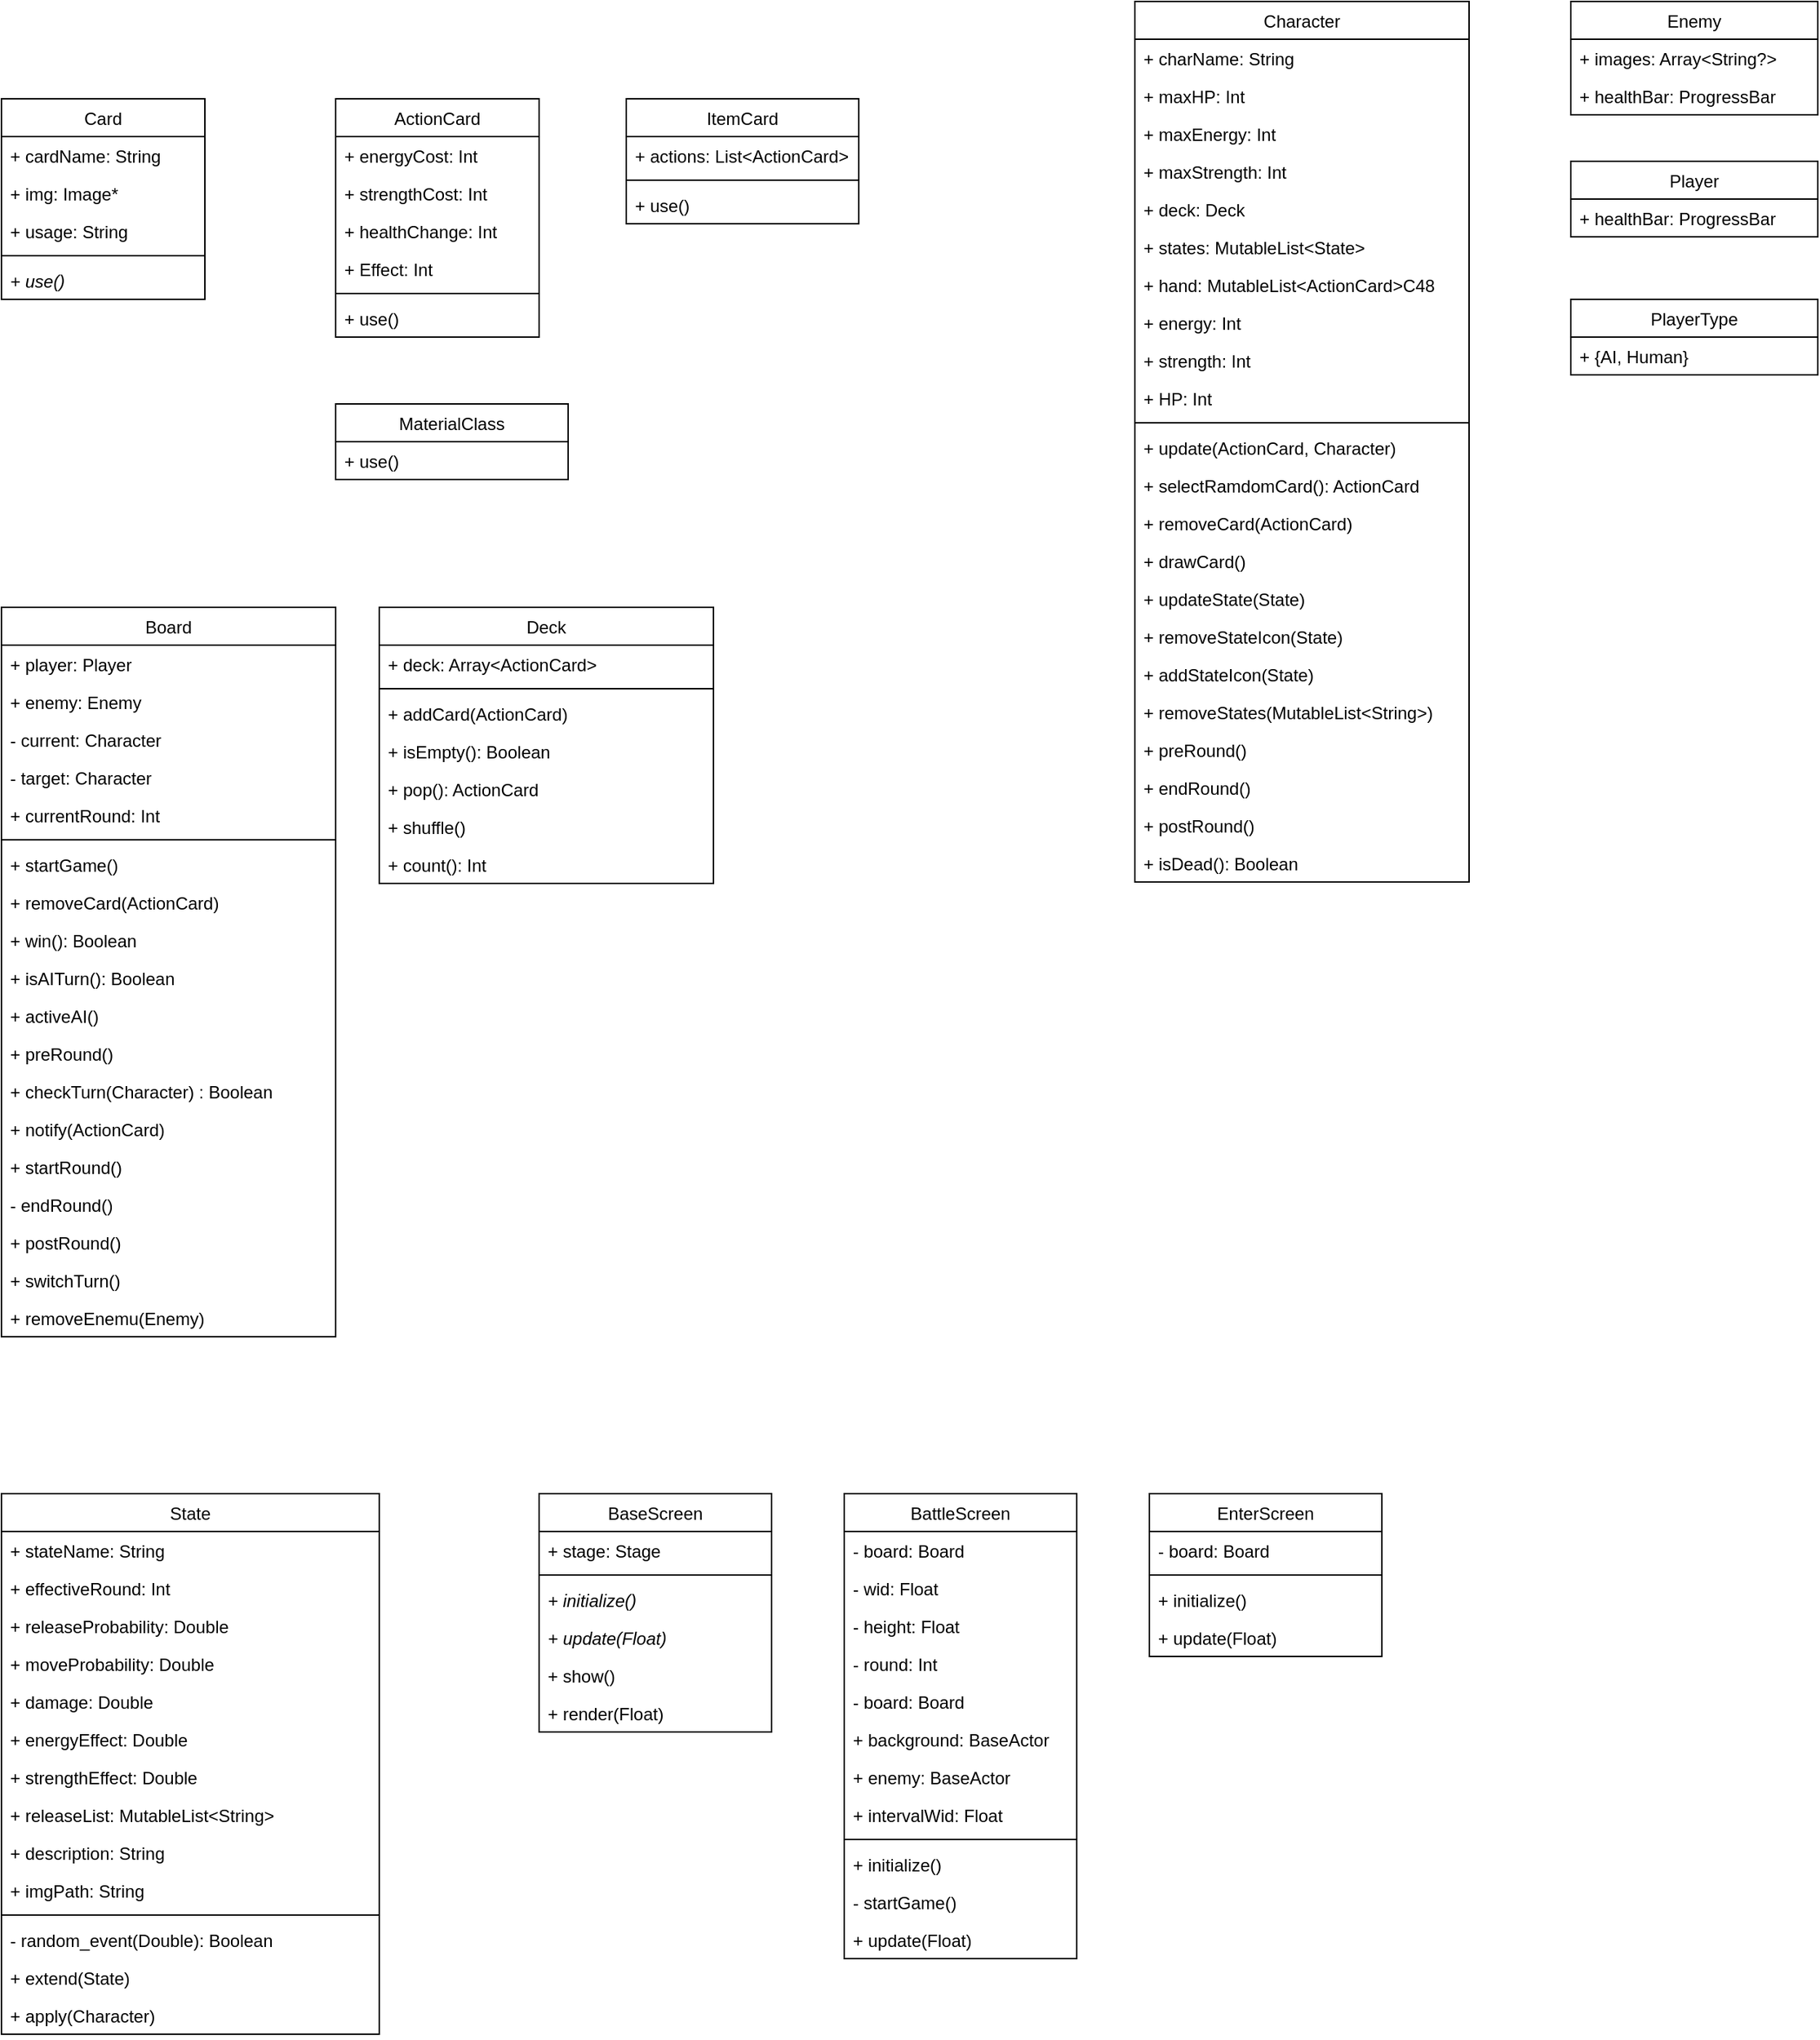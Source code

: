 <mxfile version="20.0.4" type="device"><diagram id="X81jbySocuGmmmKS2RKw" name="Page-1"><mxGraphModel dx="782" dy="2286" grid="1" gridSize="10" guides="1" tooltips="1" connect="1" arrows="1" fold="1" page="1" pageScale="1" pageWidth="827" pageHeight="1169" math="0" shadow="0"><root><mxCell id="0"/><mxCell id="1" parent="0"/><mxCell id="I0N0pDY5UOBhrxKhIaMf-1" value="Card" style="swimlane;fontStyle=0;childLayout=stackLayout;horizontal=1;startSize=26;fillColor=none;horizontalStack=0;resizeParent=1;resizeParentMax=0;resizeLast=0;collapsible=1;marginBottom=0;" vertex="1" parent="1"><mxGeometry x="80" y="-1080" width="140" height="138" as="geometry"/></mxCell><mxCell id="I0N0pDY5UOBhrxKhIaMf-2" value="+ cardName: String" style="text;strokeColor=none;fillColor=none;align=left;verticalAlign=top;spacingLeft=4;spacingRight=4;overflow=hidden;rotatable=0;points=[[0,0.5],[1,0.5]];portConstraint=eastwest;" vertex="1" parent="I0N0pDY5UOBhrxKhIaMf-1"><mxGeometry y="26" width="140" height="26" as="geometry"/></mxCell><mxCell id="I0N0pDY5UOBhrxKhIaMf-3" value="+ img: Image*" style="text;strokeColor=none;fillColor=none;align=left;verticalAlign=top;spacingLeft=4;spacingRight=4;overflow=hidden;rotatable=0;points=[[0,0.5],[1,0.5]];portConstraint=eastwest;" vertex="1" parent="I0N0pDY5UOBhrxKhIaMf-1"><mxGeometry y="52" width="140" height="26" as="geometry"/></mxCell><mxCell id="I0N0pDY5UOBhrxKhIaMf-4" value="+ usage: String" style="text;strokeColor=none;fillColor=none;align=left;verticalAlign=top;spacingLeft=4;spacingRight=4;overflow=hidden;rotatable=0;points=[[0,0.5],[1,0.5]];portConstraint=eastwest;" vertex="1" parent="I0N0pDY5UOBhrxKhIaMf-1"><mxGeometry y="78" width="140" height="26" as="geometry"/></mxCell><mxCell id="I0N0pDY5UOBhrxKhIaMf-5" value="" style="line;strokeWidth=1;fillColor=none;align=left;verticalAlign=middle;spacingTop=-1;spacingLeft=3;spacingRight=3;rotatable=0;labelPosition=right;points=[];portConstraint=eastwest;" vertex="1" parent="I0N0pDY5UOBhrxKhIaMf-1"><mxGeometry y="104" width="140" height="8" as="geometry"/></mxCell><mxCell id="I0N0pDY5UOBhrxKhIaMf-6" value="+ use()" style="text;strokeColor=none;fillColor=none;align=left;verticalAlign=top;spacingLeft=4;spacingRight=4;overflow=hidden;rotatable=0;points=[[0,0.5],[1,0.5]];portConstraint=eastwest;fontStyle=2" vertex="1" parent="I0N0pDY5UOBhrxKhIaMf-1"><mxGeometry y="112" width="140" height="26" as="geometry"/></mxCell><mxCell id="I0N0pDY5UOBhrxKhIaMf-7" value="ActionCard" style="swimlane;fontStyle=0;childLayout=stackLayout;horizontal=1;startSize=26;fillColor=none;horizontalStack=0;resizeParent=1;resizeParentMax=0;resizeLast=0;collapsible=1;marginBottom=0;" vertex="1" parent="1"><mxGeometry x="310" y="-1080" width="140" height="164" as="geometry"/></mxCell><mxCell id="I0N0pDY5UOBhrxKhIaMf-9" value="+ energyCost: Int" style="text;strokeColor=none;fillColor=none;align=left;verticalAlign=top;spacingLeft=4;spacingRight=4;overflow=hidden;rotatable=0;points=[[0,0.5],[1,0.5]];portConstraint=eastwest;" vertex="1" parent="I0N0pDY5UOBhrxKhIaMf-7"><mxGeometry y="26" width="140" height="26" as="geometry"/></mxCell><mxCell id="I0N0pDY5UOBhrxKhIaMf-10" value="+ strengthCost: Int" style="text;strokeColor=none;fillColor=none;align=left;verticalAlign=top;spacingLeft=4;spacingRight=4;overflow=hidden;rotatable=0;points=[[0,0.5],[1,0.5]];portConstraint=eastwest;" vertex="1" parent="I0N0pDY5UOBhrxKhIaMf-7"><mxGeometry y="52" width="140" height="26" as="geometry"/></mxCell><mxCell id="I0N0pDY5UOBhrxKhIaMf-13" value="+ healthChange: Int" style="text;strokeColor=none;fillColor=none;align=left;verticalAlign=top;spacingLeft=4;spacingRight=4;overflow=hidden;rotatable=0;points=[[0,0.5],[1,0.5]];portConstraint=eastwest;" vertex="1" parent="I0N0pDY5UOBhrxKhIaMf-7"><mxGeometry y="78" width="140" height="26" as="geometry"/></mxCell><mxCell id="I0N0pDY5UOBhrxKhIaMf-14" value="+ Effect: Int" style="text;strokeColor=none;fillColor=none;align=left;verticalAlign=top;spacingLeft=4;spacingRight=4;overflow=hidden;rotatable=0;points=[[0,0.5],[1,0.5]];portConstraint=eastwest;" vertex="1" parent="I0N0pDY5UOBhrxKhIaMf-7"><mxGeometry y="104" width="140" height="26" as="geometry"/></mxCell><mxCell id="I0N0pDY5UOBhrxKhIaMf-11" value="" style="line;strokeWidth=1;fillColor=none;align=left;verticalAlign=middle;spacingTop=-1;spacingLeft=3;spacingRight=3;rotatable=0;labelPosition=right;points=[];portConstraint=eastwest;" vertex="1" parent="I0N0pDY5UOBhrxKhIaMf-7"><mxGeometry y="130" width="140" height="8" as="geometry"/></mxCell><mxCell id="I0N0pDY5UOBhrxKhIaMf-12" value="+ use()" style="text;strokeColor=none;fillColor=none;align=left;verticalAlign=top;spacingLeft=4;spacingRight=4;overflow=hidden;rotatable=0;points=[[0,0.5],[1,0.5]];portConstraint=eastwest;fontStyle=0" vertex="1" parent="I0N0pDY5UOBhrxKhIaMf-7"><mxGeometry y="138" width="140" height="26" as="geometry"/></mxCell><mxCell id="I0N0pDY5UOBhrxKhIaMf-15" value="ItemCard" style="swimlane;fontStyle=0;childLayout=stackLayout;horizontal=1;startSize=26;fillColor=none;horizontalStack=0;resizeParent=1;resizeParentMax=0;resizeLast=0;collapsible=1;marginBottom=0;" vertex="1" parent="1"><mxGeometry x="510" y="-1080" width="160" height="86" as="geometry"/></mxCell><mxCell id="I0N0pDY5UOBhrxKhIaMf-16" value="+ actions: List&lt;ActionCard&gt;" style="text;strokeColor=none;fillColor=none;align=left;verticalAlign=top;spacingLeft=4;spacingRight=4;overflow=hidden;rotatable=0;points=[[0,0.5],[1,0.5]];portConstraint=eastwest;" vertex="1" parent="I0N0pDY5UOBhrxKhIaMf-15"><mxGeometry y="26" width="160" height="26" as="geometry"/></mxCell><mxCell id="I0N0pDY5UOBhrxKhIaMf-20" value="" style="line;strokeWidth=1;fillColor=none;align=left;verticalAlign=middle;spacingTop=-1;spacingLeft=3;spacingRight=3;rotatable=0;labelPosition=right;points=[];portConstraint=eastwest;" vertex="1" parent="I0N0pDY5UOBhrxKhIaMf-15"><mxGeometry y="52" width="160" height="8" as="geometry"/></mxCell><mxCell id="I0N0pDY5UOBhrxKhIaMf-21" value="+ use()" style="text;strokeColor=none;fillColor=none;align=left;verticalAlign=top;spacingLeft=4;spacingRight=4;overflow=hidden;rotatable=0;points=[[0,0.5],[1,0.5]];portConstraint=eastwest;fontStyle=0" vertex="1" parent="I0N0pDY5UOBhrxKhIaMf-15"><mxGeometry y="60" width="160" height="26" as="geometry"/></mxCell><mxCell id="I0N0pDY5UOBhrxKhIaMf-22" value="MaterialClass" style="swimlane;fontStyle=0;childLayout=stackLayout;horizontal=1;startSize=26;fillColor=none;horizontalStack=0;resizeParent=1;resizeParentMax=0;resizeLast=0;collapsible=1;marginBottom=0;" vertex="1" parent="1"><mxGeometry x="310" y="-870" width="160" height="52" as="geometry"/></mxCell><mxCell id="I0N0pDY5UOBhrxKhIaMf-25" value="+ use()" style="text;strokeColor=none;fillColor=none;align=left;verticalAlign=top;spacingLeft=4;spacingRight=4;overflow=hidden;rotatable=0;points=[[0,0.5],[1,0.5]];portConstraint=eastwest;fontStyle=0" vertex="1" parent="I0N0pDY5UOBhrxKhIaMf-22"><mxGeometry y="26" width="160" height="26" as="geometry"/></mxCell><mxCell id="I0N0pDY5UOBhrxKhIaMf-26" value="Board" style="swimlane;fontStyle=0;childLayout=stackLayout;horizontal=1;startSize=26;fillColor=none;horizontalStack=0;resizeParent=1;resizeParentMax=0;resizeLast=0;collapsible=1;marginBottom=0;" vertex="1" parent="1"><mxGeometry x="80" y="-730" width="230" height="502" as="geometry"/></mxCell><mxCell id="I0N0pDY5UOBhrxKhIaMf-27" value="+ player: Player" style="text;strokeColor=none;fillColor=none;align=left;verticalAlign=top;spacingLeft=4;spacingRight=4;overflow=hidden;rotatable=0;points=[[0,0.5],[1,0.5]];portConstraint=eastwest;" vertex="1" parent="I0N0pDY5UOBhrxKhIaMf-26"><mxGeometry y="26" width="230" height="26" as="geometry"/></mxCell><mxCell id="I0N0pDY5UOBhrxKhIaMf-28" value="+ enemy: Enemy" style="text;strokeColor=none;fillColor=none;align=left;verticalAlign=top;spacingLeft=4;spacingRight=4;overflow=hidden;rotatable=0;points=[[0,0.5],[1,0.5]];portConstraint=eastwest;" vertex="1" parent="I0N0pDY5UOBhrxKhIaMf-26"><mxGeometry y="52" width="230" height="26" as="geometry"/></mxCell><mxCell id="I0N0pDY5UOBhrxKhIaMf-29" value="- current: Character" style="text;strokeColor=none;fillColor=none;align=left;verticalAlign=top;spacingLeft=4;spacingRight=4;overflow=hidden;rotatable=0;points=[[0,0.5],[1,0.5]];portConstraint=eastwest;" vertex="1" parent="I0N0pDY5UOBhrxKhIaMf-26"><mxGeometry y="78" width="230" height="26" as="geometry"/></mxCell><mxCell id="I0N0pDY5UOBhrxKhIaMf-30" value="- target: Character" style="text;strokeColor=none;fillColor=none;align=left;verticalAlign=top;spacingLeft=4;spacingRight=4;overflow=hidden;rotatable=0;points=[[0,0.5],[1,0.5]];portConstraint=eastwest;" vertex="1" parent="I0N0pDY5UOBhrxKhIaMf-26"><mxGeometry y="104" width="230" height="26" as="geometry"/></mxCell><mxCell id="I0N0pDY5UOBhrxKhIaMf-35" value="+ currentRound: Int" style="text;strokeColor=none;fillColor=none;align=left;verticalAlign=top;spacingLeft=4;spacingRight=4;overflow=hidden;rotatable=0;points=[[0,0.5],[1,0.5]];portConstraint=eastwest;" vertex="1" parent="I0N0pDY5UOBhrxKhIaMf-26"><mxGeometry y="130" width="230" height="26" as="geometry"/></mxCell><mxCell id="I0N0pDY5UOBhrxKhIaMf-31" value="" style="line;strokeWidth=1;fillColor=none;align=left;verticalAlign=middle;spacingTop=-1;spacingLeft=3;spacingRight=3;rotatable=0;labelPosition=right;points=[];portConstraint=eastwest;" vertex="1" parent="I0N0pDY5UOBhrxKhIaMf-26"><mxGeometry y="156" width="230" height="8" as="geometry"/></mxCell><mxCell id="I0N0pDY5UOBhrxKhIaMf-32" value="+ startGame()" style="text;strokeColor=none;fillColor=none;align=left;verticalAlign=top;spacingLeft=4;spacingRight=4;overflow=hidden;rotatable=0;points=[[0,0.5],[1,0.5]];portConstraint=eastwest;" vertex="1" parent="I0N0pDY5UOBhrxKhIaMf-26"><mxGeometry y="164" width="230" height="26" as="geometry"/></mxCell><mxCell id="I0N0pDY5UOBhrxKhIaMf-33" value="+ removeCard(ActionCard)" style="text;strokeColor=none;fillColor=none;align=left;verticalAlign=top;spacingLeft=4;spacingRight=4;overflow=hidden;rotatable=0;points=[[0,0.5],[1,0.5]];portConstraint=eastwest;" vertex="1" parent="I0N0pDY5UOBhrxKhIaMf-26"><mxGeometry y="190" width="230" height="26" as="geometry"/></mxCell><mxCell id="I0N0pDY5UOBhrxKhIaMf-34" value="+ win(): Boolean" style="text;strokeColor=none;fillColor=none;align=left;verticalAlign=top;spacingLeft=4;spacingRight=4;overflow=hidden;rotatable=0;points=[[0,0.5],[1,0.5]];portConstraint=eastwest;" vertex="1" parent="I0N0pDY5UOBhrxKhIaMf-26"><mxGeometry y="216" width="230" height="26" as="geometry"/></mxCell><mxCell id="I0N0pDY5UOBhrxKhIaMf-36" value="+ isAITurn(): Boolean" style="text;strokeColor=none;fillColor=none;align=left;verticalAlign=top;spacingLeft=4;spacingRight=4;overflow=hidden;rotatable=0;points=[[0,0.5],[1,0.5]];portConstraint=eastwest;" vertex="1" parent="I0N0pDY5UOBhrxKhIaMf-26"><mxGeometry y="242" width="230" height="26" as="geometry"/></mxCell><mxCell id="I0N0pDY5UOBhrxKhIaMf-37" value="+ activeAI()" style="text;strokeColor=none;fillColor=none;align=left;verticalAlign=top;spacingLeft=4;spacingRight=4;overflow=hidden;rotatable=0;points=[[0,0.5],[1,0.5]];portConstraint=eastwest;" vertex="1" parent="I0N0pDY5UOBhrxKhIaMf-26"><mxGeometry y="268" width="230" height="26" as="geometry"/></mxCell><mxCell id="I0N0pDY5UOBhrxKhIaMf-38" value="+ preRound()" style="text;strokeColor=none;fillColor=none;align=left;verticalAlign=top;spacingLeft=4;spacingRight=4;overflow=hidden;rotatable=0;points=[[0,0.5],[1,0.5]];portConstraint=eastwest;" vertex="1" parent="I0N0pDY5UOBhrxKhIaMf-26"><mxGeometry y="294" width="230" height="26" as="geometry"/></mxCell><mxCell id="I0N0pDY5UOBhrxKhIaMf-46" value="+ checkTurn(Character) : Boolean" style="text;strokeColor=none;fillColor=none;align=left;verticalAlign=top;spacingLeft=4;spacingRight=4;overflow=hidden;rotatable=0;points=[[0,0.5],[1,0.5]];portConstraint=eastwest;" vertex="1" parent="I0N0pDY5UOBhrxKhIaMf-26"><mxGeometry y="320" width="230" height="26" as="geometry"/></mxCell><mxCell id="I0N0pDY5UOBhrxKhIaMf-47" value="+ notify(ActionCard)" style="text;strokeColor=none;fillColor=none;align=left;verticalAlign=top;spacingLeft=4;spacingRight=4;overflow=hidden;rotatable=0;points=[[0,0.5],[1,0.5]];portConstraint=eastwest;" vertex="1" parent="I0N0pDY5UOBhrxKhIaMf-26"><mxGeometry y="346" width="230" height="26" as="geometry"/></mxCell><mxCell id="I0N0pDY5UOBhrxKhIaMf-45" value="+ startRound()" style="text;strokeColor=none;fillColor=none;align=left;verticalAlign=top;spacingLeft=4;spacingRight=4;overflow=hidden;rotatable=0;points=[[0,0.5],[1,0.5]];portConstraint=eastwest;" vertex="1" parent="I0N0pDY5UOBhrxKhIaMf-26"><mxGeometry y="372" width="230" height="26" as="geometry"/></mxCell><mxCell id="I0N0pDY5UOBhrxKhIaMf-44" value="- endRound()" style="text;strokeColor=none;fillColor=none;align=left;verticalAlign=top;spacingLeft=4;spacingRight=4;overflow=hidden;rotatable=0;points=[[0,0.5],[1,0.5]];portConstraint=eastwest;" vertex="1" parent="I0N0pDY5UOBhrxKhIaMf-26"><mxGeometry y="398" width="230" height="26" as="geometry"/></mxCell><mxCell id="I0N0pDY5UOBhrxKhIaMf-43" value="+ postRound()" style="text;strokeColor=none;fillColor=none;align=left;verticalAlign=top;spacingLeft=4;spacingRight=4;overflow=hidden;rotatable=0;points=[[0,0.5],[1,0.5]];portConstraint=eastwest;" vertex="1" parent="I0N0pDY5UOBhrxKhIaMf-26"><mxGeometry y="424" width="230" height="26" as="geometry"/></mxCell><mxCell id="I0N0pDY5UOBhrxKhIaMf-42" value="+ switchTurn()" style="text;strokeColor=none;fillColor=none;align=left;verticalAlign=top;spacingLeft=4;spacingRight=4;overflow=hidden;rotatable=0;points=[[0,0.5],[1,0.5]];portConstraint=eastwest;" vertex="1" parent="I0N0pDY5UOBhrxKhIaMf-26"><mxGeometry y="450" width="230" height="26" as="geometry"/></mxCell><mxCell id="I0N0pDY5UOBhrxKhIaMf-39" value="+ removeEnemu(Enemy)" style="text;strokeColor=none;fillColor=none;align=left;verticalAlign=top;spacingLeft=4;spacingRight=4;overflow=hidden;rotatable=0;points=[[0,0.5],[1,0.5]];portConstraint=eastwest;" vertex="1" parent="I0N0pDY5UOBhrxKhIaMf-26"><mxGeometry y="476" width="230" height="26" as="geometry"/></mxCell><mxCell id="I0N0pDY5UOBhrxKhIaMf-48" value="Character" style="swimlane;fontStyle=0;childLayout=stackLayout;horizontal=1;startSize=26;fillColor=none;horizontalStack=0;resizeParent=1;resizeParentMax=0;resizeLast=0;collapsible=1;marginBottom=0;" vertex="1" parent="1"><mxGeometry x="860" y="-1147" width="230" height="606" as="geometry"/></mxCell><mxCell id="I0N0pDY5UOBhrxKhIaMf-49" value="+ charName: String" style="text;strokeColor=none;fillColor=none;align=left;verticalAlign=top;spacingLeft=4;spacingRight=4;overflow=hidden;rotatable=0;points=[[0,0.5],[1,0.5]];portConstraint=eastwest;" vertex="1" parent="I0N0pDY5UOBhrxKhIaMf-48"><mxGeometry y="26" width="230" height="26" as="geometry"/></mxCell><mxCell id="I0N0pDY5UOBhrxKhIaMf-50" value="+ maxHP: Int" style="text;strokeColor=none;fillColor=none;align=left;verticalAlign=top;spacingLeft=4;spacingRight=4;overflow=hidden;rotatable=0;points=[[0,0.5],[1,0.5]];portConstraint=eastwest;" vertex="1" parent="I0N0pDY5UOBhrxKhIaMf-48"><mxGeometry y="52" width="230" height="26" as="geometry"/></mxCell><mxCell id="I0N0pDY5UOBhrxKhIaMf-51" value="+ maxEnergy: Int" style="text;strokeColor=none;fillColor=none;align=left;verticalAlign=top;spacingLeft=4;spacingRight=4;overflow=hidden;rotatable=0;points=[[0,0.5],[1,0.5]];portConstraint=eastwest;" vertex="1" parent="I0N0pDY5UOBhrxKhIaMf-48"><mxGeometry y="78" width="230" height="26" as="geometry"/></mxCell><mxCell id="I0N0pDY5UOBhrxKhIaMf-52" value="+ maxStrength: Int" style="text;strokeColor=none;fillColor=none;align=left;verticalAlign=top;spacingLeft=4;spacingRight=4;overflow=hidden;rotatable=0;points=[[0,0.5],[1,0.5]];portConstraint=eastwest;" vertex="1" parent="I0N0pDY5UOBhrxKhIaMf-48"><mxGeometry y="104" width="230" height="26" as="geometry"/></mxCell><mxCell id="I0N0pDY5UOBhrxKhIaMf-68" value="+ deck: Deck" style="text;strokeColor=none;fillColor=none;align=left;verticalAlign=top;spacingLeft=4;spacingRight=4;overflow=hidden;rotatable=0;points=[[0,0.5],[1,0.5]];portConstraint=eastwest;" vertex="1" parent="I0N0pDY5UOBhrxKhIaMf-48"><mxGeometry y="130" width="230" height="26" as="geometry"/></mxCell><mxCell id="I0N0pDY5UOBhrxKhIaMf-69" value="+ states: MutableList&lt;State&gt;" style="text;strokeColor=none;fillColor=none;align=left;verticalAlign=top;spacingLeft=4;spacingRight=4;overflow=hidden;rotatable=0;points=[[0,0.5],[1,0.5]];portConstraint=eastwest;" vertex="1" parent="I0N0pDY5UOBhrxKhIaMf-48"><mxGeometry y="156" width="230" height="26" as="geometry"/></mxCell><mxCell id="I0N0pDY5UOBhrxKhIaMf-74" value="+ hand: MutableList&lt;ActionCard&gt;C48" style="text;strokeColor=none;fillColor=none;align=left;verticalAlign=top;spacingLeft=4;spacingRight=4;overflow=hidden;rotatable=0;points=[[0,0.5],[1,0.5]];portConstraint=eastwest;" vertex="1" parent="I0N0pDY5UOBhrxKhIaMf-48"><mxGeometry y="182" width="230" height="26" as="geometry"/></mxCell><mxCell id="I0N0pDY5UOBhrxKhIaMf-75" value="+ energy: Int" style="text;strokeColor=none;fillColor=none;align=left;verticalAlign=top;spacingLeft=4;spacingRight=4;overflow=hidden;rotatable=0;points=[[0,0.5],[1,0.5]];portConstraint=eastwest;" vertex="1" parent="I0N0pDY5UOBhrxKhIaMf-48"><mxGeometry y="208" width="230" height="26" as="geometry"/></mxCell><mxCell id="I0N0pDY5UOBhrxKhIaMf-73" value="+ strength: Int" style="text;strokeColor=none;fillColor=none;align=left;verticalAlign=top;spacingLeft=4;spacingRight=4;overflow=hidden;rotatable=0;points=[[0,0.5],[1,0.5]];portConstraint=eastwest;" vertex="1" parent="I0N0pDY5UOBhrxKhIaMf-48"><mxGeometry y="234" width="230" height="26" as="geometry"/></mxCell><mxCell id="I0N0pDY5UOBhrxKhIaMf-72" value="+ HP: Int" style="text;strokeColor=none;fillColor=none;align=left;verticalAlign=top;spacingLeft=4;spacingRight=4;overflow=hidden;rotatable=0;points=[[0,0.5],[1,0.5]];portConstraint=eastwest;" vertex="1" parent="I0N0pDY5UOBhrxKhIaMf-48"><mxGeometry y="260" width="230" height="26" as="geometry"/></mxCell><mxCell id="I0N0pDY5UOBhrxKhIaMf-54" value="" style="line;strokeWidth=1;fillColor=none;align=left;verticalAlign=middle;spacingTop=-1;spacingLeft=3;spacingRight=3;rotatable=0;labelPosition=right;points=[];portConstraint=eastwest;" vertex="1" parent="I0N0pDY5UOBhrxKhIaMf-48"><mxGeometry y="286" width="230" height="8" as="geometry"/></mxCell><mxCell id="I0N0pDY5UOBhrxKhIaMf-55" value="+ update(ActionCard, Character)" style="text;strokeColor=none;fillColor=none;align=left;verticalAlign=top;spacingLeft=4;spacingRight=4;overflow=hidden;rotatable=0;points=[[0,0.5],[1,0.5]];portConstraint=eastwest;fontStyle=0" vertex="1" parent="I0N0pDY5UOBhrxKhIaMf-48"><mxGeometry y="294" width="230" height="26" as="geometry"/></mxCell><mxCell id="I0N0pDY5UOBhrxKhIaMf-56" value="+ selectRamdomCard(): ActionCard" style="text;strokeColor=none;fillColor=none;align=left;verticalAlign=top;spacingLeft=4;spacingRight=4;overflow=hidden;rotatable=0;points=[[0,0.5],[1,0.5]];portConstraint=eastwest;fontStyle=0" vertex="1" parent="I0N0pDY5UOBhrxKhIaMf-48"><mxGeometry y="320" width="230" height="26" as="geometry"/></mxCell><mxCell id="I0N0pDY5UOBhrxKhIaMf-57" value="+ removeCard(ActionCard)" style="text;strokeColor=none;fillColor=none;align=left;verticalAlign=top;spacingLeft=4;spacingRight=4;overflow=hidden;rotatable=0;points=[[0,0.5],[1,0.5]];portConstraint=eastwest;" vertex="1" parent="I0N0pDY5UOBhrxKhIaMf-48"><mxGeometry y="346" width="230" height="26" as="geometry"/></mxCell><mxCell id="I0N0pDY5UOBhrxKhIaMf-58" value="+ drawCard()" style="text;strokeColor=none;fillColor=none;align=left;verticalAlign=top;spacingLeft=4;spacingRight=4;overflow=hidden;rotatable=0;points=[[0,0.5],[1,0.5]];portConstraint=eastwest;" vertex="1" parent="I0N0pDY5UOBhrxKhIaMf-48"><mxGeometry y="372" width="230" height="26" as="geometry"/></mxCell><mxCell id="I0N0pDY5UOBhrxKhIaMf-59" value="+ updateState(State)" style="text;strokeColor=none;fillColor=none;align=left;verticalAlign=top;spacingLeft=4;spacingRight=4;overflow=hidden;rotatable=0;points=[[0,0.5],[1,0.5]];portConstraint=eastwest;" vertex="1" parent="I0N0pDY5UOBhrxKhIaMf-48"><mxGeometry y="398" width="230" height="26" as="geometry"/></mxCell><mxCell id="I0N0pDY5UOBhrxKhIaMf-60" value="+ removeStateIcon(State)" style="text;strokeColor=none;fillColor=none;align=left;verticalAlign=top;spacingLeft=4;spacingRight=4;overflow=hidden;rotatable=0;points=[[0,0.5],[1,0.5]];portConstraint=eastwest;" vertex="1" parent="I0N0pDY5UOBhrxKhIaMf-48"><mxGeometry y="424" width="230" height="26" as="geometry"/></mxCell><mxCell id="I0N0pDY5UOBhrxKhIaMf-61" value="+ addStateIcon(State)" style="text;strokeColor=none;fillColor=none;align=left;verticalAlign=top;spacingLeft=4;spacingRight=4;overflow=hidden;rotatable=0;points=[[0,0.5],[1,0.5]];portConstraint=eastwest;" vertex="1" parent="I0N0pDY5UOBhrxKhIaMf-48"><mxGeometry y="450" width="230" height="26" as="geometry"/></mxCell><mxCell id="I0N0pDY5UOBhrxKhIaMf-62" value="+ removeStates(MutableList&lt;String&gt;)" style="text;strokeColor=none;fillColor=none;align=left;verticalAlign=top;spacingLeft=4;spacingRight=4;overflow=hidden;rotatable=0;points=[[0,0.5],[1,0.5]];portConstraint=eastwest;" vertex="1" parent="I0N0pDY5UOBhrxKhIaMf-48"><mxGeometry y="476" width="230" height="26" as="geometry"/></mxCell><mxCell id="I0N0pDY5UOBhrxKhIaMf-63" value="+ preRound()" style="text;strokeColor=none;fillColor=none;align=left;verticalAlign=top;spacingLeft=4;spacingRight=4;overflow=hidden;rotatable=0;points=[[0,0.5],[1,0.5]];portConstraint=eastwest;" vertex="1" parent="I0N0pDY5UOBhrxKhIaMf-48"><mxGeometry y="502" width="230" height="26" as="geometry"/></mxCell><mxCell id="I0N0pDY5UOBhrxKhIaMf-64" value="+ endRound()" style="text;strokeColor=none;fillColor=none;align=left;verticalAlign=top;spacingLeft=4;spacingRight=4;overflow=hidden;rotatable=0;points=[[0,0.5],[1,0.5]];portConstraint=eastwest;" vertex="1" parent="I0N0pDY5UOBhrxKhIaMf-48"><mxGeometry y="528" width="230" height="26" as="geometry"/></mxCell><mxCell id="I0N0pDY5UOBhrxKhIaMf-65" value="+ postRound()" style="text;strokeColor=none;fillColor=none;align=left;verticalAlign=top;spacingLeft=4;spacingRight=4;overflow=hidden;rotatable=0;points=[[0,0.5],[1,0.5]];portConstraint=eastwest;" vertex="1" parent="I0N0pDY5UOBhrxKhIaMf-48"><mxGeometry y="554" width="230" height="26" as="geometry"/></mxCell><mxCell id="I0N0pDY5UOBhrxKhIaMf-66" value="+ isDead(): Boolean" style="text;strokeColor=none;fillColor=none;align=left;verticalAlign=top;spacingLeft=4;spacingRight=4;overflow=hidden;rotatable=0;points=[[0,0.5],[1,0.5]];portConstraint=eastwest;" vertex="1" parent="I0N0pDY5UOBhrxKhIaMf-48"><mxGeometry y="580" width="230" height="26" as="geometry"/></mxCell><mxCell id="I0N0pDY5UOBhrxKhIaMf-88" value="Enemy" style="swimlane;fontStyle=0;childLayout=stackLayout;horizontal=1;startSize=26;fillColor=none;horizontalStack=0;resizeParent=1;resizeParentMax=0;resizeLast=0;collapsible=1;marginBottom=0;" vertex="1" parent="1"><mxGeometry x="1160" y="-1147" width="170" height="78" as="geometry"/></mxCell><mxCell id="I0N0pDY5UOBhrxKhIaMf-89" value="+ images: Array&lt;String?&gt;" style="text;strokeColor=none;fillColor=none;align=left;verticalAlign=top;spacingLeft=4;spacingRight=4;overflow=hidden;rotatable=0;points=[[0,0.5],[1,0.5]];portConstraint=eastwest;" vertex="1" parent="I0N0pDY5UOBhrxKhIaMf-88"><mxGeometry y="26" width="170" height="26" as="geometry"/></mxCell><mxCell id="I0N0pDY5UOBhrxKhIaMf-90" value="+ healthBar: ProgressBar" style="text;strokeColor=none;fillColor=none;align=left;verticalAlign=top;spacingLeft=4;spacingRight=4;overflow=hidden;rotatable=0;points=[[0,0.5],[1,0.5]];portConstraint=eastwest;" vertex="1" parent="I0N0pDY5UOBhrxKhIaMf-88"><mxGeometry y="52" width="170" height="26" as="geometry"/></mxCell><mxCell id="I0N0pDY5UOBhrxKhIaMf-97" value="Player" style="swimlane;fontStyle=0;childLayout=stackLayout;horizontal=1;startSize=26;fillColor=none;horizontalStack=0;resizeParent=1;resizeParentMax=0;resizeLast=0;collapsible=1;marginBottom=0;" vertex="1" parent="1"><mxGeometry x="1160" y="-1037" width="170" height="52" as="geometry"/></mxCell><mxCell id="I0N0pDY5UOBhrxKhIaMf-99" value="+ healthBar: ProgressBar" style="text;strokeColor=none;fillColor=none;align=left;verticalAlign=top;spacingLeft=4;spacingRight=4;overflow=hidden;rotatable=0;points=[[0,0.5],[1,0.5]];portConstraint=eastwest;" vertex="1" parent="I0N0pDY5UOBhrxKhIaMf-97"><mxGeometry y="26" width="170" height="26" as="geometry"/></mxCell><mxCell id="I0N0pDY5UOBhrxKhIaMf-100" value="PlayerType" style="swimlane;fontStyle=0;childLayout=stackLayout;horizontal=1;startSize=26;fillColor=none;horizontalStack=0;resizeParent=1;resizeParentMax=0;resizeLast=0;collapsible=1;marginBottom=0;" vertex="1" parent="1"><mxGeometry x="1160" y="-942" width="170" height="52" as="geometry"/></mxCell><mxCell id="I0N0pDY5UOBhrxKhIaMf-101" value="+ {AI, Human}" style="text;strokeColor=none;fillColor=none;align=left;verticalAlign=top;spacingLeft=4;spacingRight=4;overflow=hidden;rotatable=0;points=[[0,0.5],[1,0.5]];portConstraint=eastwest;" vertex="1" parent="I0N0pDY5UOBhrxKhIaMf-100"><mxGeometry y="26" width="170" height="26" as="geometry"/></mxCell><mxCell id="I0N0pDY5UOBhrxKhIaMf-102" value="Deck" style="swimlane;fontStyle=0;childLayout=stackLayout;horizontal=1;startSize=26;fillColor=none;horizontalStack=0;resizeParent=1;resizeParentMax=0;resizeLast=0;collapsible=1;marginBottom=0;" vertex="1" parent="1"><mxGeometry x="340" y="-730" width="230" height="190" as="geometry"/></mxCell><mxCell id="I0N0pDY5UOBhrxKhIaMf-103" value="+ deck: Array&lt;ActionCard&gt;" style="text;strokeColor=none;fillColor=none;align=left;verticalAlign=top;spacingLeft=4;spacingRight=4;overflow=hidden;rotatable=0;points=[[0,0.5],[1,0.5]];portConstraint=eastwest;" vertex="1" parent="I0N0pDY5UOBhrxKhIaMf-102"><mxGeometry y="26" width="230" height="26" as="geometry"/></mxCell><mxCell id="I0N0pDY5UOBhrxKhIaMf-108" value="" style="line;strokeWidth=1;fillColor=none;align=left;verticalAlign=middle;spacingTop=-1;spacingLeft=3;spacingRight=3;rotatable=0;labelPosition=right;points=[];portConstraint=eastwest;" vertex="1" parent="I0N0pDY5UOBhrxKhIaMf-102"><mxGeometry y="52" width="230" height="8" as="geometry"/></mxCell><mxCell id="I0N0pDY5UOBhrxKhIaMf-109" value="+ addCard(ActionCard)" style="text;strokeColor=none;fillColor=none;align=left;verticalAlign=top;spacingLeft=4;spacingRight=4;overflow=hidden;rotatable=0;points=[[0,0.5],[1,0.5]];portConstraint=eastwest;" vertex="1" parent="I0N0pDY5UOBhrxKhIaMf-102"><mxGeometry y="60" width="230" height="26" as="geometry"/></mxCell><mxCell id="I0N0pDY5UOBhrxKhIaMf-110" value="+ isEmpty(): Boolean" style="text;strokeColor=none;fillColor=none;align=left;verticalAlign=top;spacingLeft=4;spacingRight=4;overflow=hidden;rotatable=0;points=[[0,0.5],[1,0.5]];portConstraint=eastwest;" vertex="1" parent="I0N0pDY5UOBhrxKhIaMf-102"><mxGeometry y="86" width="230" height="26" as="geometry"/></mxCell><mxCell id="I0N0pDY5UOBhrxKhIaMf-111" value="+ pop(): ActionCard" style="text;strokeColor=none;fillColor=none;align=left;verticalAlign=top;spacingLeft=4;spacingRight=4;overflow=hidden;rotatable=0;points=[[0,0.5],[1,0.5]];portConstraint=eastwest;" vertex="1" parent="I0N0pDY5UOBhrxKhIaMf-102"><mxGeometry y="112" width="230" height="26" as="geometry"/></mxCell><mxCell id="I0N0pDY5UOBhrxKhIaMf-112" value="+ shuffle()" style="text;strokeColor=none;fillColor=none;align=left;verticalAlign=top;spacingLeft=4;spacingRight=4;overflow=hidden;rotatable=0;points=[[0,0.5],[1,0.5]];portConstraint=eastwest;" vertex="1" parent="I0N0pDY5UOBhrxKhIaMf-102"><mxGeometry y="138" width="230" height="26" as="geometry"/></mxCell><mxCell id="I0N0pDY5UOBhrxKhIaMf-113" value="+ count(): Int" style="text;strokeColor=none;fillColor=none;align=left;verticalAlign=top;spacingLeft=4;spacingRight=4;overflow=hidden;rotatable=0;points=[[0,0.5],[1,0.5]];portConstraint=eastwest;" vertex="1" parent="I0N0pDY5UOBhrxKhIaMf-102"><mxGeometry y="164" width="230" height="26" as="geometry"/></mxCell><mxCell id="I0N0pDY5UOBhrxKhIaMf-122" value="State" style="swimlane;fontStyle=0;childLayout=stackLayout;horizontal=1;startSize=26;fillColor=none;horizontalStack=0;resizeParent=1;resizeParentMax=0;resizeLast=0;collapsible=1;marginBottom=0;" vertex="1" parent="1"><mxGeometry x="80" y="-120" width="260" height="372" as="geometry"/></mxCell><mxCell id="I0N0pDY5UOBhrxKhIaMf-123" value="+ stateName: String" style="text;strokeColor=none;fillColor=none;align=left;verticalAlign=top;spacingLeft=4;spacingRight=4;overflow=hidden;rotatable=0;points=[[0,0.5],[1,0.5]];portConstraint=eastwest;" vertex="1" parent="I0N0pDY5UOBhrxKhIaMf-122"><mxGeometry y="26" width="260" height="26" as="geometry"/></mxCell><mxCell id="I0N0pDY5UOBhrxKhIaMf-124" value="+ effectiveRound: Int" style="text;strokeColor=none;fillColor=none;align=left;verticalAlign=top;spacingLeft=4;spacingRight=4;overflow=hidden;rotatable=0;points=[[0,0.5],[1,0.5]];portConstraint=eastwest;" vertex="1" parent="I0N0pDY5UOBhrxKhIaMf-122"><mxGeometry y="52" width="260" height="26" as="geometry"/></mxCell><mxCell id="I0N0pDY5UOBhrxKhIaMf-125" value="+ releaseProbability: Double" style="text;strokeColor=none;fillColor=none;align=left;verticalAlign=top;spacingLeft=4;spacingRight=4;overflow=hidden;rotatable=0;points=[[0,0.5],[1,0.5]];portConstraint=eastwest;" vertex="1" parent="I0N0pDY5UOBhrxKhIaMf-122"><mxGeometry y="78" width="260" height="26" as="geometry"/></mxCell><mxCell id="I0N0pDY5UOBhrxKhIaMf-126" value="+ moveProbability: Double" style="text;strokeColor=none;fillColor=none;align=left;verticalAlign=top;spacingLeft=4;spacingRight=4;overflow=hidden;rotatable=0;points=[[0,0.5],[1,0.5]];portConstraint=eastwest;" vertex="1" parent="I0N0pDY5UOBhrxKhIaMf-122"><mxGeometry y="104" width="260" height="26" as="geometry"/></mxCell><mxCell id="I0N0pDY5UOBhrxKhIaMf-127" value="+ damage: Double" style="text;strokeColor=none;fillColor=none;align=left;verticalAlign=top;spacingLeft=4;spacingRight=4;overflow=hidden;rotatable=0;points=[[0,0.5],[1,0.5]];portConstraint=eastwest;" vertex="1" parent="I0N0pDY5UOBhrxKhIaMf-122"><mxGeometry y="130" width="260" height="26" as="geometry"/></mxCell><mxCell id="I0N0pDY5UOBhrxKhIaMf-128" value="+ energyEffect: Double" style="text;strokeColor=none;fillColor=none;align=left;verticalAlign=top;spacingLeft=4;spacingRight=4;overflow=hidden;rotatable=0;points=[[0,0.5],[1,0.5]];portConstraint=eastwest;" vertex="1" parent="I0N0pDY5UOBhrxKhIaMf-122"><mxGeometry y="156" width="260" height="26" as="geometry"/></mxCell><mxCell id="I0N0pDY5UOBhrxKhIaMf-129" value="+ strengthEffect: Double" style="text;strokeColor=none;fillColor=none;align=left;verticalAlign=top;spacingLeft=4;spacingRight=4;overflow=hidden;rotatable=0;points=[[0,0.5],[1,0.5]];portConstraint=eastwest;" vertex="1" parent="I0N0pDY5UOBhrxKhIaMf-122"><mxGeometry y="182" width="260" height="26" as="geometry"/></mxCell><mxCell id="I0N0pDY5UOBhrxKhIaMf-132" value="+ releaseList: MutableList&lt;String&gt;" style="text;strokeColor=none;fillColor=none;align=left;verticalAlign=top;spacingLeft=4;spacingRight=4;overflow=hidden;rotatable=0;points=[[0,0.5],[1,0.5]];portConstraint=eastwest;" vertex="1" parent="I0N0pDY5UOBhrxKhIaMf-122"><mxGeometry y="208" width="260" height="26" as="geometry"/></mxCell><mxCell id="I0N0pDY5UOBhrxKhIaMf-133" value="+ description: String" style="text;strokeColor=none;fillColor=none;align=left;verticalAlign=top;spacingLeft=4;spacingRight=4;overflow=hidden;rotatable=0;points=[[0,0.5],[1,0.5]];portConstraint=eastwest;" vertex="1" parent="I0N0pDY5UOBhrxKhIaMf-122"><mxGeometry y="234" width="260" height="26" as="geometry"/></mxCell><mxCell id="I0N0pDY5UOBhrxKhIaMf-135" value="+ imgPath: String" style="text;strokeColor=none;fillColor=none;align=left;verticalAlign=top;spacingLeft=4;spacingRight=4;overflow=hidden;rotatable=0;points=[[0,0.5],[1,0.5]];portConstraint=eastwest;" vertex="1" parent="I0N0pDY5UOBhrxKhIaMf-122"><mxGeometry y="260" width="260" height="26" as="geometry"/></mxCell><mxCell id="I0N0pDY5UOBhrxKhIaMf-130" value="" style="line;strokeWidth=1;fillColor=none;align=left;verticalAlign=middle;spacingTop=-1;spacingLeft=3;spacingRight=3;rotatable=0;labelPosition=right;points=[];portConstraint=eastwest;" vertex="1" parent="I0N0pDY5UOBhrxKhIaMf-122"><mxGeometry y="286" width="260" height="8" as="geometry"/></mxCell><mxCell id="I0N0pDY5UOBhrxKhIaMf-136" value="- random_event(Double): Boolean" style="text;strokeColor=none;fillColor=none;align=left;verticalAlign=top;spacingLeft=4;spacingRight=4;overflow=hidden;rotatable=0;points=[[0,0.5],[1,0.5]];portConstraint=eastwest;fontStyle=0" vertex="1" parent="I0N0pDY5UOBhrxKhIaMf-122"><mxGeometry y="294" width="260" height="26" as="geometry"/></mxCell><mxCell id="I0N0pDY5UOBhrxKhIaMf-137" value="+ extend(State)" style="text;strokeColor=none;fillColor=none;align=left;verticalAlign=top;spacingLeft=4;spacingRight=4;overflow=hidden;rotatable=0;points=[[0,0.5],[1,0.5]];portConstraint=eastwest;fontStyle=0" vertex="1" parent="I0N0pDY5UOBhrxKhIaMf-122"><mxGeometry y="320" width="260" height="26" as="geometry"/></mxCell><mxCell id="I0N0pDY5UOBhrxKhIaMf-138" value="+ apply(Character)" style="text;strokeColor=none;fillColor=none;align=left;verticalAlign=top;spacingLeft=4;spacingRight=4;overflow=hidden;rotatable=0;points=[[0,0.5],[1,0.5]];portConstraint=eastwest;fontStyle=0" vertex="1" parent="I0N0pDY5UOBhrxKhIaMf-122"><mxGeometry y="346" width="260" height="26" as="geometry"/></mxCell><mxCell id="I0N0pDY5UOBhrxKhIaMf-139" value="BaseScreen" style="swimlane;fontStyle=0;childLayout=stackLayout;horizontal=1;startSize=26;fillColor=none;horizontalStack=0;resizeParent=1;resizeParentMax=0;resizeLast=0;collapsible=1;marginBottom=0;" vertex="1" parent="1"><mxGeometry x="450" y="-120" width="160" height="164" as="geometry"/></mxCell><mxCell id="I0N0pDY5UOBhrxKhIaMf-140" value="+ stage: Stage" style="text;strokeColor=none;fillColor=none;align=left;verticalAlign=top;spacingLeft=4;spacingRight=4;overflow=hidden;rotatable=0;points=[[0,0.5],[1,0.5]];portConstraint=eastwest;" vertex="1" parent="I0N0pDY5UOBhrxKhIaMf-139"><mxGeometry y="26" width="160" height="26" as="geometry"/></mxCell><mxCell id="I0N0pDY5UOBhrxKhIaMf-150" value="" style="line;strokeWidth=1;fillColor=none;align=left;verticalAlign=middle;spacingTop=-1;spacingLeft=3;spacingRight=3;rotatable=0;labelPosition=right;points=[];portConstraint=eastwest;" vertex="1" parent="I0N0pDY5UOBhrxKhIaMf-139"><mxGeometry y="52" width="160" height="8" as="geometry"/></mxCell><mxCell id="I0N0pDY5UOBhrxKhIaMf-182" value="+ initialize()" style="text;strokeColor=none;fillColor=none;align=left;verticalAlign=top;spacingLeft=4;spacingRight=4;overflow=hidden;rotatable=0;points=[[0,0.5],[1,0.5]];portConstraint=eastwest;fontStyle=2" vertex="1" parent="I0N0pDY5UOBhrxKhIaMf-139"><mxGeometry y="60" width="160" height="26" as="geometry"/></mxCell><mxCell id="I0N0pDY5UOBhrxKhIaMf-151" value="+ update(Float)" style="text;strokeColor=none;fillColor=none;align=left;verticalAlign=top;spacingLeft=4;spacingRight=4;overflow=hidden;rotatable=0;points=[[0,0.5],[1,0.5]];portConstraint=eastwest;fontStyle=2" vertex="1" parent="I0N0pDY5UOBhrxKhIaMf-139"><mxGeometry y="86" width="160" height="26" as="geometry"/></mxCell><mxCell id="I0N0pDY5UOBhrxKhIaMf-152" value="+ show()" style="text;strokeColor=none;fillColor=none;align=left;verticalAlign=top;spacingLeft=4;spacingRight=4;overflow=hidden;rotatable=0;points=[[0,0.5],[1,0.5]];portConstraint=eastwest;fontStyle=0" vertex="1" parent="I0N0pDY5UOBhrxKhIaMf-139"><mxGeometry y="112" width="160" height="26" as="geometry"/></mxCell><mxCell id="I0N0pDY5UOBhrxKhIaMf-153" value="+ render(Float)" style="text;strokeColor=none;fillColor=none;align=left;verticalAlign=top;spacingLeft=4;spacingRight=4;overflow=hidden;rotatable=0;points=[[0,0.5],[1,0.5]];portConstraint=eastwest;fontStyle=0" vertex="1" parent="I0N0pDY5UOBhrxKhIaMf-139"><mxGeometry y="138" width="160" height="26" as="geometry"/></mxCell><mxCell id="I0N0pDY5UOBhrxKhIaMf-154" value="BattleScreen" style="swimlane;fontStyle=0;childLayout=stackLayout;horizontal=1;startSize=26;fillColor=none;horizontalStack=0;resizeParent=1;resizeParentMax=0;resizeLast=0;collapsible=1;marginBottom=0;" vertex="1" parent="1"><mxGeometry x="660" y="-120" width="160" height="320" as="geometry"/></mxCell><mxCell id="I0N0pDY5UOBhrxKhIaMf-155" value="- board: Board" style="text;strokeColor=none;fillColor=none;align=left;verticalAlign=top;spacingLeft=4;spacingRight=4;overflow=hidden;rotatable=0;points=[[0,0.5],[1,0.5]];portConstraint=eastwest;" vertex="1" parent="I0N0pDY5UOBhrxKhIaMf-154"><mxGeometry y="26" width="160" height="26" as="geometry"/></mxCell><mxCell id="I0N0pDY5UOBhrxKhIaMf-161" value="- wid: Float" style="text;strokeColor=none;fillColor=none;align=left;verticalAlign=top;spacingLeft=4;spacingRight=4;overflow=hidden;rotatable=0;points=[[0,0.5],[1,0.5]];portConstraint=eastwest;" vertex="1" parent="I0N0pDY5UOBhrxKhIaMf-154"><mxGeometry y="52" width="160" height="26" as="geometry"/></mxCell><mxCell id="I0N0pDY5UOBhrxKhIaMf-164" value="- height: Float" style="text;strokeColor=none;fillColor=none;align=left;verticalAlign=top;spacingLeft=4;spacingRight=4;overflow=hidden;rotatable=0;points=[[0,0.5],[1,0.5]];portConstraint=eastwest;" vertex="1" parent="I0N0pDY5UOBhrxKhIaMf-154"><mxGeometry y="78" width="160" height="26" as="geometry"/></mxCell><mxCell id="I0N0pDY5UOBhrxKhIaMf-167" value="- round: Int" style="text;strokeColor=none;fillColor=none;align=left;verticalAlign=top;spacingLeft=4;spacingRight=4;overflow=hidden;rotatable=0;points=[[0,0.5],[1,0.5]];portConstraint=eastwest;" vertex="1" parent="I0N0pDY5UOBhrxKhIaMf-154"><mxGeometry y="104" width="160" height="26" as="geometry"/></mxCell><mxCell id="I0N0pDY5UOBhrxKhIaMf-169" value="- board: Board" style="text;strokeColor=none;fillColor=none;align=left;verticalAlign=top;spacingLeft=4;spacingRight=4;overflow=hidden;rotatable=0;points=[[0,0.5],[1,0.5]];portConstraint=eastwest;" vertex="1" parent="I0N0pDY5UOBhrxKhIaMf-154"><mxGeometry y="130" width="160" height="26" as="geometry"/></mxCell><mxCell id="I0N0pDY5UOBhrxKhIaMf-168" value="+ background: BaseActor" style="text;strokeColor=none;fillColor=none;align=left;verticalAlign=top;spacingLeft=4;spacingRight=4;overflow=hidden;rotatable=0;points=[[0,0.5],[1,0.5]];portConstraint=eastwest;" vertex="1" parent="I0N0pDY5UOBhrxKhIaMf-154"><mxGeometry y="156" width="160" height="26" as="geometry"/></mxCell><mxCell id="I0N0pDY5UOBhrxKhIaMf-166" value="+ enemy: BaseActor" style="text;strokeColor=none;fillColor=none;align=left;verticalAlign=top;spacingLeft=4;spacingRight=4;overflow=hidden;rotatable=0;points=[[0,0.5],[1,0.5]];portConstraint=eastwest;" vertex="1" parent="I0N0pDY5UOBhrxKhIaMf-154"><mxGeometry y="182" width="160" height="26" as="geometry"/></mxCell><mxCell id="I0N0pDY5UOBhrxKhIaMf-165" value="+ intervalWid: Float" style="text;strokeColor=none;fillColor=none;align=left;verticalAlign=top;spacingLeft=4;spacingRight=4;overflow=hidden;rotatable=0;points=[[0,0.5],[1,0.5]];portConstraint=eastwest;" vertex="1" parent="I0N0pDY5UOBhrxKhIaMf-154"><mxGeometry y="208" width="160" height="26" as="geometry"/></mxCell><mxCell id="I0N0pDY5UOBhrxKhIaMf-156" value="" style="line;strokeWidth=1;fillColor=none;align=left;verticalAlign=middle;spacingTop=-1;spacingLeft=3;spacingRight=3;rotatable=0;labelPosition=right;points=[];portConstraint=eastwest;" vertex="1" parent="I0N0pDY5UOBhrxKhIaMf-154"><mxGeometry y="234" width="160" height="8" as="geometry"/></mxCell><mxCell id="I0N0pDY5UOBhrxKhIaMf-183" value="+ initialize()" style="text;strokeColor=none;fillColor=none;align=left;verticalAlign=top;spacingLeft=4;spacingRight=4;overflow=hidden;rotatable=0;points=[[0,0.5],[1,0.5]];portConstraint=eastwest;fontStyle=0" vertex="1" parent="I0N0pDY5UOBhrxKhIaMf-154"><mxGeometry y="242" width="160" height="26" as="geometry"/></mxCell><mxCell id="I0N0pDY5UOBhrxKhIaMf-157" value="- startGame()" style="text;strokeColor=none;fillColor=none;align=left;verticalAlign=top;spacingLeft=4;spacingRight=4;overflow=hidden;rotatable=0;points=[[0,0.5],[1,0.5]];portConstraint=eastwest;fontStyle=0" vertex="1" parent="I0N0pDY5UOBhrxKhIaMf-154"><mxGeometry y="268" width="160" height="26" as="geometry"/></mxCell><mxCell id="I0N0pDY5UOBhrxKhIaMf-159" value="+ update(Float)" style="text;strokeColor=none;fillColor=none;align=left;verticalAlign=top;spacingLeft=4;spacingRight=4;overflow=hidden;rotatable=0;points=[[0,0.5],[1,0.5]];portConstraint=eastwest;fontStyle=0" vertex="1" parent="I0N0pDY5UOBhrxKhIaMf-154"><mxGeometry y="294" width="160" height="26" as="geometry"/></mxCell><mxCell id="I0N0pDY5UOBhrxKhIaMf-170" value="EnterScreen" style="swimlane;fontStyle=0;childLayout=stackLayout;horizontal=1;startSize=26;fillColor=none;horizontalStack=0;resizeParent=1;resizeParentMax=0;resizeLast=0;collapsible=1;marginBottom=0;" vertex="1" parent="1"><mxGeometry x="870" y="-120" width="160" height="112" as="geometry"/></mxCell><mxCell id="I0N0pDY5UOBhrxKhIaMf-171" value="- board: Board" style="text;strokeColor=none;fillColor=none;align=left;verticalAlign=top;spacingLeft=4;spacingRight=4;overflow=hidden;rotatable=0;points=[[0,0.5],[1,0.5]];portConstraint=eastwest;" vertex="1" parent="I0N0pDY5UOBhrxKhIaMf-170"><mxGeometry y="26" width="160" height="26" as="geometry"/></mxCell><mxCell id="I0N0pDY5UOBhrxKhIaMf-179" value="" style="line;strokeWidth=1;fillColor=none;align=left;verticalAlign=middle;spacingTop=-1;spacingLeft=3;spacingRight=3;rotatable=0;labelPosition=right;points=[];portConstraint=eastwest;" vertex="1" parent="I0N0pDY5UOBhrxKhIaMf-170"><mxGeometry y="52" width="160" height="8" as="geometry"/></mxCell><mxCell id="I0N0pDY5UOBhrxKhIaMf-184" value="+ initialize()" style="text;strokeColor=none;fillColor=none;align=left;verticalAlign=top;spacingLeft=4;spacingRight=4;overflow=hidden;rotatable=0;points=[[0,0.5],[1,0.5]];portConstraint=eastwest;fontStyle=0" vertex="1" parent="I0N0pDY5UOBhrxKhIaMf-170"><mxGeometry y="60" width="160" height="26" as="geometry"/></mxCell><mxCell id="I0N0pDY5UOBhrxKhIaMf-181" value="+ update(Float)" style="text;strokeColor=none;fillColor=none;align=left;verticalAlign=top;spacingLeft=4;spacingRight=4;overflow=hidden;rotatable=0;points=[[0,0.5],[1,0.5]];portConstraint=eastwest;fontStyle=0" vertex="1" parent="I0N0pDY5UOBhrxKhIaMf-170"><mxGeometry y="86" width="160" height="26" as="geometry"/></mxCell></root></mxGraphModel></diagram></mxfile>